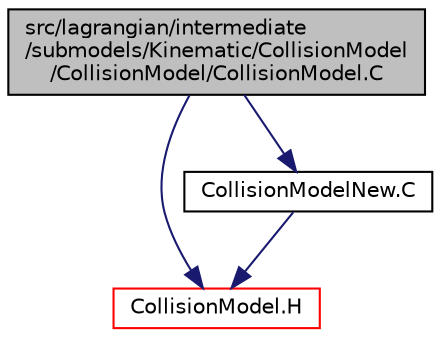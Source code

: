 digraph "src/lagrangian/intermediate/submodels/Kinematic/CollisionModel/CollisionModel/CollisionModel.C"
{
  bgcolor="transparent";
  edge [fontname="Helvetica",fontsize="10",labelfontname="Helvetica",labelfontsize="10"];
  node [fontname="Helvetica",fontsize="10",shape=record];
  Node1 [label="src/lagrangian/intermediate\l/submodels/Kinematic/CollisionModel\l/CollisionModel/CollisionModel.C",height=0.2,width=0.4,color="black", fillcolor="grey75", style="filled", fontcolor="black"];
  Node1 -> Node2 [color="midnightblue",fontsize="10",style="solid",fontname="Helvetica"];
  Node2 [label="CollisionModel.H",height=0.2,width=0.4,color="red",URL="$a06739.html"];
  Node1 -> Node3 [color="midnightblue",fontsize="10",style="solid",fontname="Helvetica"];
  Node3 [label="CollisionModelNew.C",height=0.2,width=0.4,color="black",URL="$a06740.html"];
  Node3 -> Node2 [color="midnightblue",fontsize="10",style="solid",fontname="Helvetica"];
}
